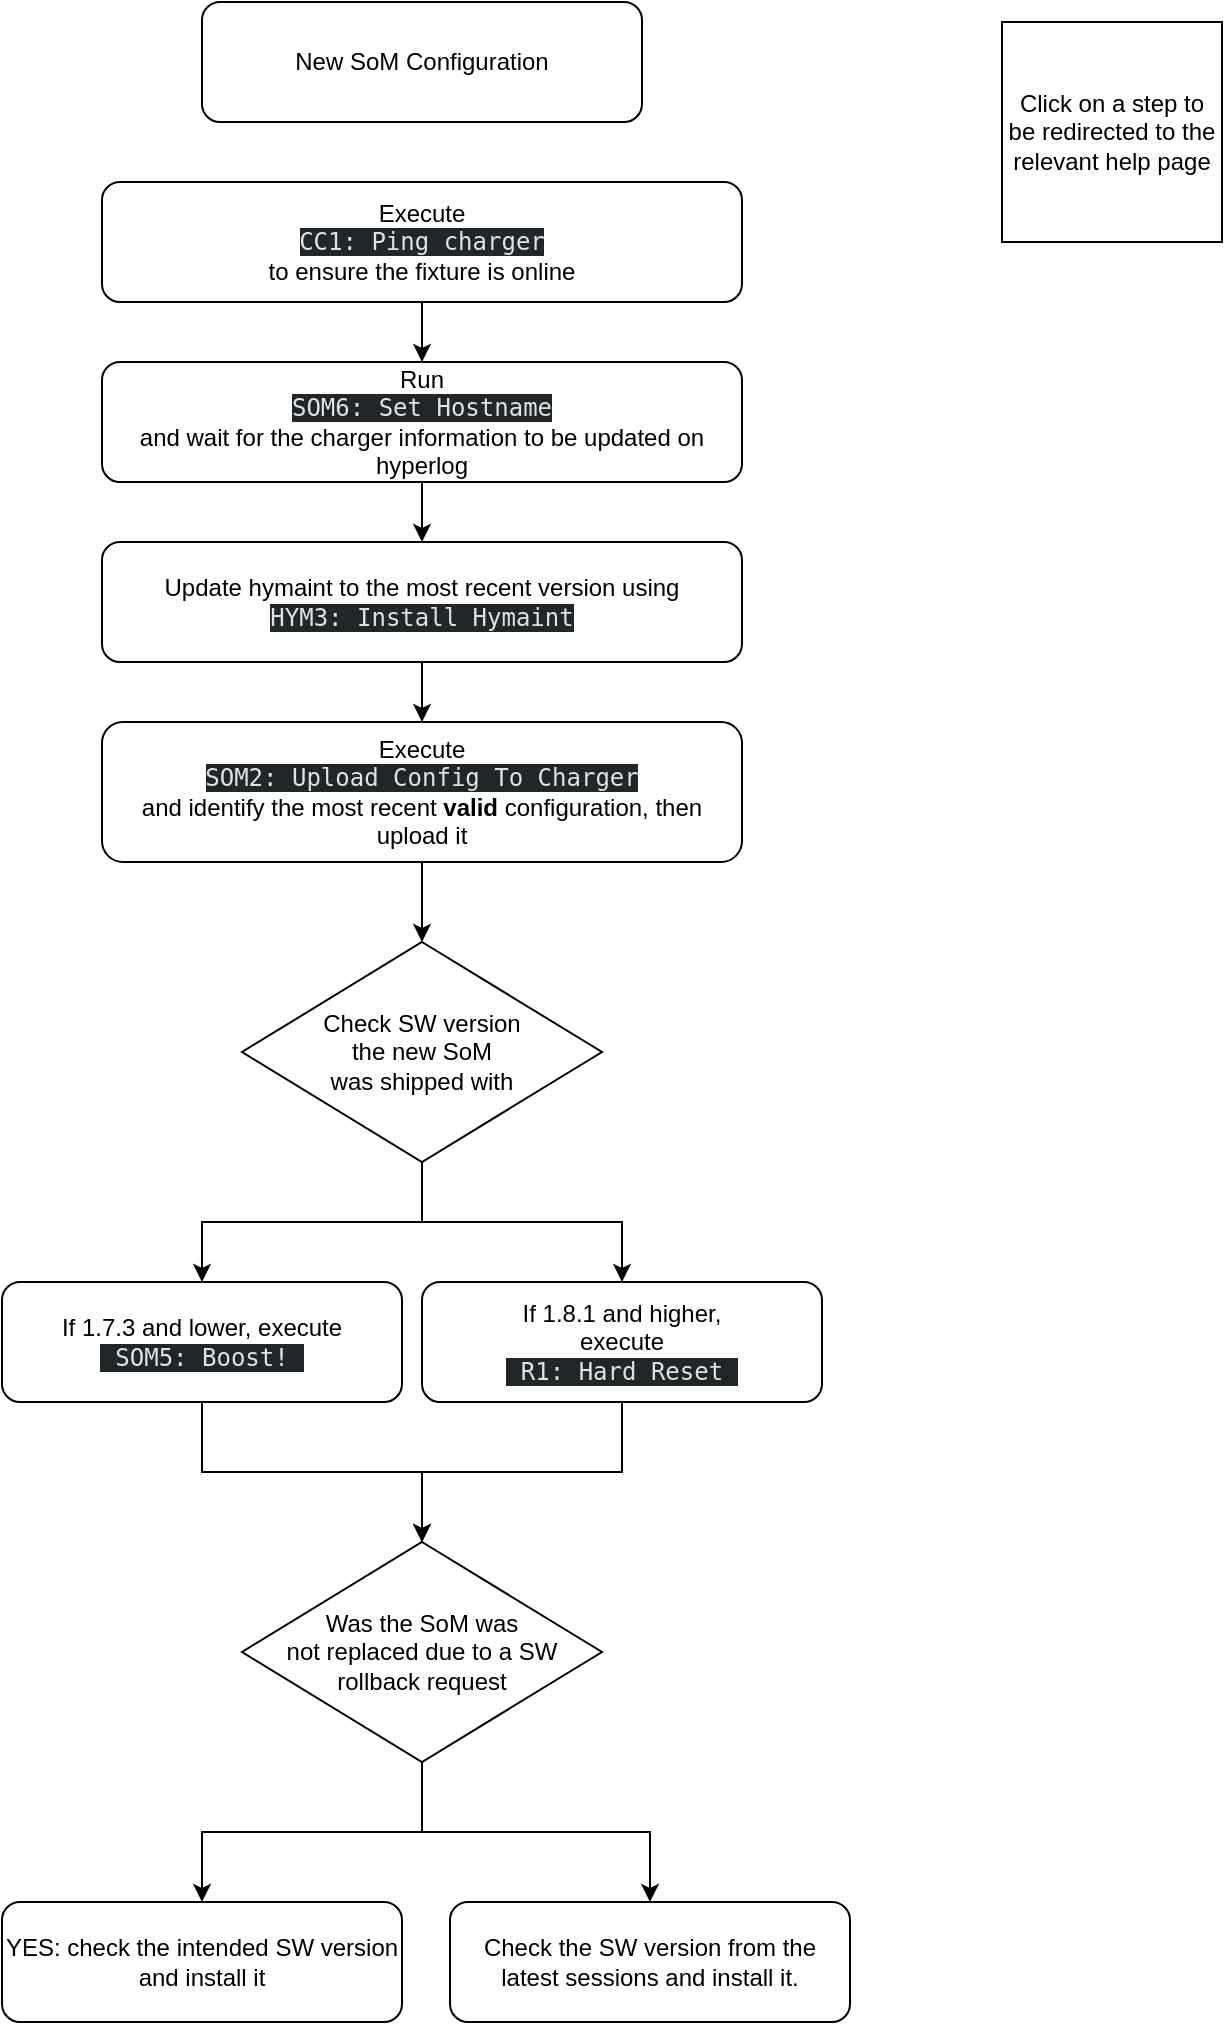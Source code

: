 <mxfile version="27.1.6">
  <diagram id="7AZIaKFDA84dNrpr3-fF" name="Page-1">
    <mxGraphModel dx="1783" dy="1079" grid="1" gridSize="10" guides="1" tooltips="1" connect="1" arrows="1" fold="1" page="1" pageScale="1" pageWidth="827" pageHeight="1169" math="0" shadow="0">
      <root>
        <mxCell id="0" />
        <mxCell id="1" parent="0" />
        <mxCell id="IejAQgSXKc2Y49kBOPVx-10" value="New&amp;nbsp;&lt;span style=&quot;background-color: transparent; color: light-dark(rgb(0, 0, 0), rgb(255, 255, 255));&quot;&gt;SoM Configuration&lt;/span&gt;" style="rounded=1;whiteSpace=wrap;html=1;" vertex="1" parent="1">
          <mxGeometry x="290" y="30" width="220" height="60" as="geometry" />
        </mxCell>
        <mxCell id="IejAQgSXKc2Y49kBOPVx-15" style="edgeStyle=orthogonalEdgeStyle;rounded=0;orthogonalLoop=1;jettySize=auto;html=1;entryX=0.5;entryY=0;entryDx=0;entryDy=0;" edge="1" parent="1" source="IejAQgSXKc2Y49kBOPVx-11" target="IejAQgSXKc2Y49kBOPVx-14">
          <mxGeometry relative="1" as="geometry" />
        </mxCell>
        <UserObject label="Execute&lt;div&gt;&lt;span style=&quot;color: rgb(222, 227, 229); font-family: monospace; text-align: left; white-space-collapse: preserve; background-color: rgb(33, 39, 40);&quot;&gt;CC1: Ping charger&lt;/span&gt;&lt;/div&gt;&lt;div&gt;to ensure the fixture is online&lt;/div&gt;" link="https://alpitronic-jira.atlassian.net/wiki/spaces/Charger/pages/621406155/Hypercharger+Offline+in+Hyperlog" linkTarget="_blank" id="IejAQgSXKc2Y49kBOPVx-11">
          <mxCell style="rounded=1;whiteSpace=wrap;html=1;" vertex="1" parent="1">
            <mxGeometry x="240" y="120" width="320" height="60" as="geometry" />
          </mxCell>
        </UserObject>
        <mxCell id="IejAQgSXKc2Y49kBOPVx-19" style="edgeStyle=orthogonalEdgeStyle;rounded=0;orthogonalLoop=1;jettySize=auto;html=1;entryX=0.5;entryY=0;entryDx=0;entryDy=0;" edge="1" parent="1" source="IejAQgSXKc2Y49kBOPVx-14" target="IejAQgSXKc2Y49kBOPVx-17">
          <mxGeometry relative="1" as="geometry" />
        </mxCell>
        <mxCell id="IejAQgSXKc2Y49kBOPVx-14" value="Run&lt;div&gt;&lt;span style=&quot;color: rgb(222, 227, 229); font-family: monospace; text-align: left; white-space-collapse: preserve; background-color: rgb(33, 39, 40);&quot;&gt;SOM6: Set Hostname&lt;/span&gt;&lt;/div&gt;&lt;div&gt;and wait for the charger information to be updated on hyperlog&lt;/div&gt;" style="rounded=1;whiteSpace=wrap;html=1;" vertex="1" parent="1">
          <mxGeometry x="240" y="210" width="320" height="60" as="geometry" />
        </mxCell>
        <mxCell id="IejAQgSXKc2Y49kBOPVx-21" style="edgeStyle=orthogonalEdgeStyle;rounded=0;orthogonalLoop=1;jettySize=auto;html=1;entryX=0.5;entryY=0;entryDx=0;entryDy=0;" edge="1" parent="1" source="IejAQgSXKc2Y49kBOPVx-17" target="IejAQgSXKc2Y49kBOPVx-20">
          <mxGeometry relative="1" as="geometry" />
        </mxCell>
        <UserObject label="Update hymaint to the most recent version using&lt;div&gt;&lt;span style=&quot;color: rgb(222, 227, 229); font-family: monospace; text-align: left; white-space-collapse: preserve; background-color: rgb(33, 39, 40);&quot;&gt;HYM3: Install Hymaint&lt;/span&gt;&lt;/div&gt;" link="https://alpitronic-jira.atlassian.net/wiki/spaces/Charger/pages/1240236177/hymaint+update" linkTarget="_blank" id="IejAQgSXKc2Y49kBOPVx-17">
          <mxCell style="rounded=1;whiteSpace=wrap;html=1;" vertex="1" parent="1">
            <mxGeometry x="240" y="300" width="320" height="60" as="geometry" />
          </mxCell>
        </UserObject>
        <mxCell id="lWXWfnWMMrPsDJzRvSUA-17" style="edgeStyle=orthogonalEdgeStyle;rounded=0;orthogonalLoop=1;jettySize=auto;html=1;" edge="1" parent="1" source="IejAQgSXKc2Y49kBOPVx-20" target="IejAQgSXKc2Y49kBOPVx-24">
          <mxGeometry relative="1" as="geometry" />
        </mxCell>
        <UserObject label="Execute&lt;div&gt;&lt;span style=&quot;color: rgb(222, 227, 229); font-family: monospace; text-align: left; white-space-collapse: preserve; background-color: rgb(33, 39, 40);&quot;&gt;SOM2: Upload Config To Charger&lt;/span&gt;&lt;/div&gt;&lt;div&gt;and identify the most recent &lt;b&gt;valid &lt;/b&gt;configuration, then upload it&lt;/div&gt;" link="https://alpitronic-jira.atlassian.net/wiki/spaces/Charger/pages/621413840/hypercharger.conf" linkTarget="_blank" id="IejAQgSXKc2Y49kBOPVx-20">
          <mxCell style="rounded=1;whiteSpace=wrap;html=1;" vertex="1" parent="1">
            <mxGeometry x="240" y="390" width="320" height="70" as="geometry" />
          </mxCell>
        </UserObject>
        <mxCell id="IejAQgSXKc2Y49kBOPVx-34" style="edgeStyle=orthogonalEdgeStyle;rounded=0;orthogonalLoop=1;jettySize=auto;html=1;entryX=0.5;entryY=0;entryDx=0;entryDy=0;" edge="1" parent="1" source="IejAQgSXKc2Y49kBOPVx-24" target="IejAQgSXKc2Y49kBOPVx-26">
          <mxGeometry relative="1" as="geometry" />
        </mxCell>
        <mxCell id="IejAQgSXKc2Y49kBOPVx-36" style="edgeStyle=orthogonalEdgeStyle;rounded=0;orthogonalLoop=1;jettySize=auto;html=1;entryX=0.5;entryY=0;entryDx=0;entryDy=0;" edge="1" parent="1" source="IejAQgSXKc2Y49kBOPVx-24" target="IejAQgSXKc2Y49kBOPVx-33">
          <mxGeometry relative="1" as="geometry" />
        </mxCell>
        <mxCell id="IejAQgSXKc2Y49kBOPVx-24" value="Check SW version&lt;div&gt;the new SoM&lt;/div&gt;&lt;div&gt;was shipped with&lt;/div&gt;" style="rhombus;whiteSpace=wrap;html=1;" vertex="1" parent="1">
          <mxGeometry x="310" y="500" width="180" height="110" as="geometry" />
        </mxCell>
        <mxCell id="lWXWfnWMMrPsDJzRvSUA-5" style="edgeStyle=orthogonalEdgeStyle;rounded=0;orthogonalLoop=1;jettySize=auto;html=1;entryX=0.5;entryY=0;entryDx=0;entryDy=0;" edge="1" parent="1" source="IejAQgSXKc2Y49kBOPVx-26" target="lWXWfnWMMrPsDJzRvSUA-4">
          <mxGeometry relative="1" as="geometry" />
        </mxCell>
        <mxCell id="IejAQgSXKc2Y49kBOPVx-26" value="&lt;div&gt;If 1.7.3 and lower, execute&lt;/div&gt;&lt;div&gt;&lt;span style=&quot;color: rgb(222, 227, 229); font-family: monospace; text-align: left; white-space-collapse: preserve; background-color: rgb(33, 39, 40);&quot;&gt; SOM5: Boost! &lt;/span&gt;&lt;/div&gt;" style="rounded=1;whiteSpace=wrap;html=1;" vertex="1" parent="1">
          <mxGeometry x="190" y="670" width="200" height="60" as="geometry" />
        </mxCell>
        <mxCell id="lWXWfnWMMrPsDJzRvSUA-6" style="edgeStyle=orthogonalEdgeStyle;rounded=0;orthogonalLoop=1;jettySize=auto;html=1;entryX=0.5;entryY=0;entryDx=0;entryDy=0;" edge="1" parent="1" source="IejAQgSXKc2Y49kBOPVx-33" target="lWXWfnWMMrPsDJzRvSUA-4">
          <mxGeometry relative="1" as="geometry" />
        </mxCell>
        <mxCell id="IejAQgSXKc2Y49kBOPVx-33" value="&lt;div&gt;If 1.8.1 and higher,&lt;/div&gt;&lt;div&gt;execute&lt;/div&gt;&lt;div&gt;&lt;span style=&quot;color: rgb(222, 227, 229); font-family: monospace; text-align: left; white-space-collapse: preserve; background-color: rgb(33, 39, 40);&quot;&gt; R1: Hard Reset &lt;/span&gt;&lt;/div&gt;" style="rounded=1;whiteSpace=wrap;html=1;" vertex="1" parent="1">
          <mxGeometry x="400" y="670" width="200" height="60" as="geometry" />
        </mxCell>
        <mxCell id="lWXWfnWMMrPsDJzRvSUA-12" style="edgeStyle=orthogonalEdgeStyle;rounded=0;orthogonalLoop=1;jettySize=auto;html=1;entryX=0.5;entryY=0;entryDx=0;entryDy=0;" edge="1" parent="1" source="lWXWfnWMMrPsDJzRvSUA-4" target="lWXWfnWMMrPsDJzRvSUA-9">
          <mxGeometry relative="1" as="geometry" />
        </mxCell>
        <mxCell id="lWXWfnWMMrPsDJzRvSUA-13" style="edgeStyle=orthogonalEdgeStyle;rounded=0;orthogonalLoop=1;jettySize=auto;html=1;entryX=0.5;entryY=0;entryDx=0;entryDy=0;" edge="1" parent="1" source="lWXWfnWMMrPsDJzRvSUA-4" target="lWXWfnWMMrPsDJzRvSUA-10">
          <mxGeometry relative="1" as="geometry" />
        </mxCell>
        <mxCell id="lWXWfnWMMrPsDJzRvSUA-4" value="Was the SoM was&lt;div&gt;not replaced due to a SW rollback request&lt;/div&gt;" style="rhombus;whiteSpace=wrap;html=1;" vertex="1" parent="1">
          <mxGeometry x="310" y="800" width="180" height="110" as="geometry" />
        </mxCell>
        <mxCell id="lWXWfnWMMrPsDJzRvSUA-9" value="&lt;div&gt;YES: check the intended SW version and install it&lt;/div&gt;" style="rounded=1;whiteSpace=wrap;html=1;" vertex="1" parent="1">
          <mxGeometry x="190" y="980" width="200" height="60" as="geometry" />
        </mxCell>
        <mxCell id="lWXWfnWMMrPsDJzRvSUA-10" value="&lt;div&gt;Check the SW version from the latest sessions and install it.&lt;/div&gt;" style="rounded=1;whiteSpace=wrap;html=1;" vertex="1" parent="1">
          <mxGeometry x="414" y="980" width="200" height="60" as="geometry" />
        </mxCell>
        <mxCell id="lWXWfnWMMrPsDJzRvSUA-18" value="Click on a step to be redirected to the relevant help page" style="whiteSpace=wrap;html=1;aspect=fixed;" vertex="1" parent="1">
          <mxGeometry x="690" y="40" width="110" height="110" as="geometry" />
        </mxCell>
      </root>
    </mxGraphModel>
  </diagram>
</mxfile>
